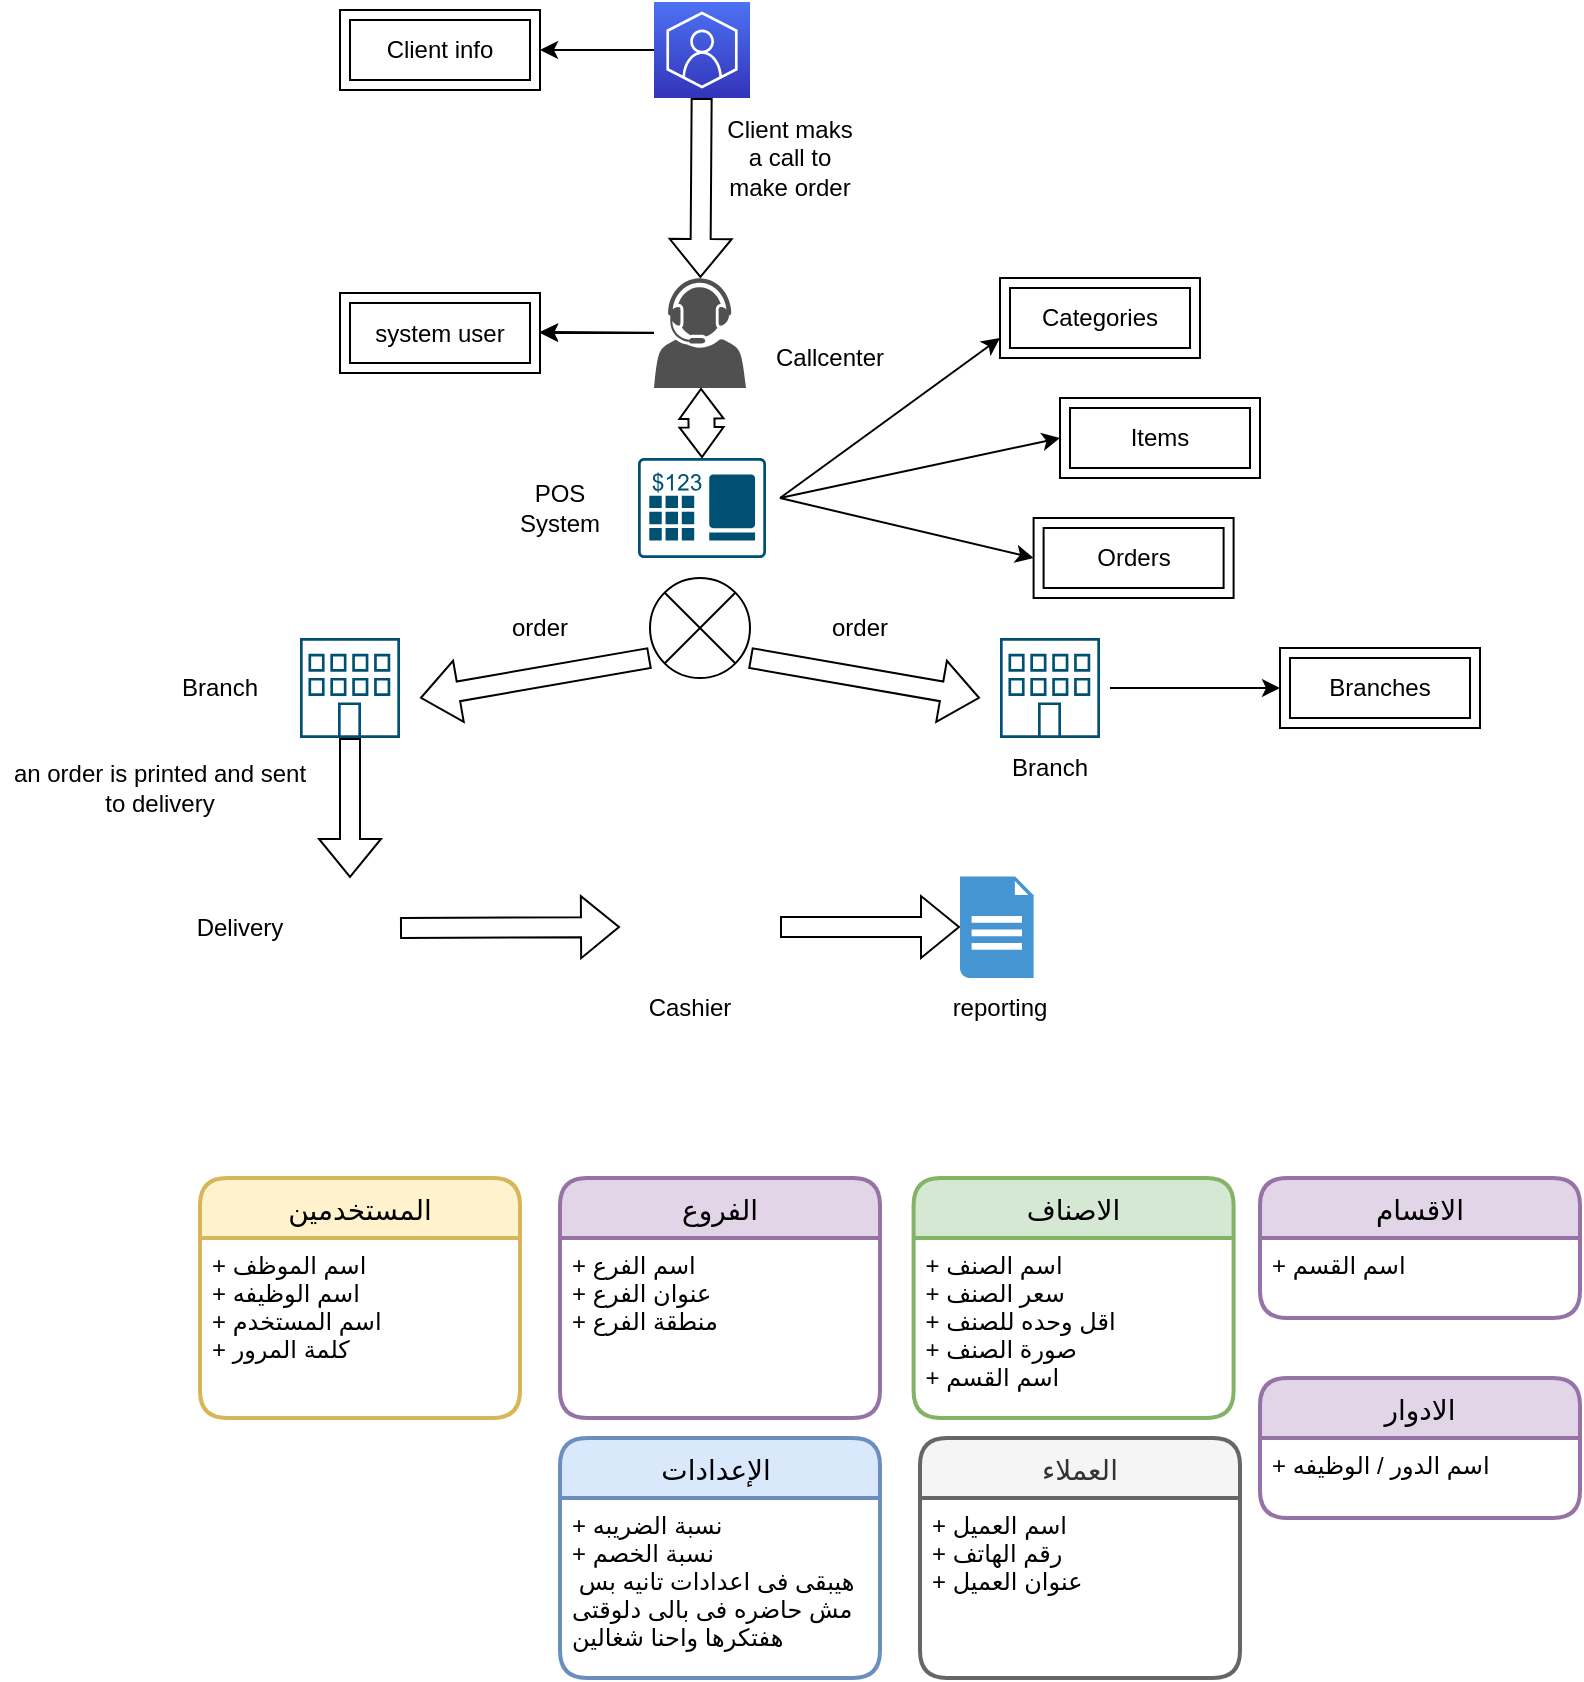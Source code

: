 <mxfile version="20.8.10" type="device"><diagram id="g7dNafrdIeY37rl2NqON" name="Page-1"><mxGraphModel dx="1035" dy="549" grid="1" gridSize="10" guides="1" tooltips="1" connect="1" arrows="1" fold="1" page="1" pageScale="1" pageWidth="850" pageHeight="1100" background="none" math="0" shadow="0"><root><mxCell id="0"/><mxCell id="1" parent="0"/><mxCell id="-C2CXvurv2HqR2uPDhij-2" value="" style="shape=flexArrow;endArrow=classic;html=1;rounded=0;startArrow=none;" parent="1" source="-C2CXvurv2HqR2uPDhij-1" target="-C2CXvurv2HqR2uPDhij-4" edge="1"><mxGeometry width="50" height="50" relative="1" as="geometry"><mxPoint x="400.5" y="68" as="sourcePoint"/><mxPoint x="400.5" y="188" as="targetPoint"/></mxGeometry></mxCell><mxCell id="-C2CXvurv2HqR2uPDhij-3" value="Client maks a call to make order&lt;br&gt;" style="text;html=1;strokeColor=none;fillColor=none;align=center;verticalAlign=middle;whiteSpace=wrap;rounded=0;" parent="1" vertex="1"><mxGeometry x="410" y="80" width="70" height="60" as="geometry"/></mxCell><mxCell id="O36IUd-KXH0peIyH2Zuj-9" value="" style="edgeStyle=orthogonalEdgeStyle;rounded=0;orthogonalLoop=1;jettySize=auto;html=1;" parent="1" source="-C2CXvurv2HqR2uPDhij-4" target="O36IUd-KXH0peIyH2Zuj-7" edge="1"><mxGeometry relative="1" as="geometry"/></mxCell><mxCell id="-C2CXvurv2HqR2uPDhij-4" value="" style="pointerEvents=1;shadow=0;dashed=0;html=1;strokeColor=none;fillColor=#505050;labelPosition=center;verticalLabelPosition=bottom;verticalAlign=top;outlineConnect=0;align=center;shape=mxgraph.office.users.call_center_agent;" parent="1" vertex="1"><mxGeometry x="377" y="170" width="46" height="55" as="geometry"/></mxCell><mxCell id="-C2CXvurv2HqR2uPDhij-6" value="" style="points=[[0.015,0.015,0],[0.985,0.015,0],[0.985,0.985,0],[0.015,0.985,0],[0.25,0,0],[0.5,0,0],[0.75,0,0],[1,0.25,0],[1,0.5,0],[1,0.75,0],[0.75,1,0],[0.5,1,0],[0.25,1,0],[0,0.75,0],[0,0.5,0],[0,0.25,0]];verticalLabelPosition=bottom;html=1;verticalAlign=top;aspect=fixed;align=center;pointerEvents=1;shape=mxgraph.cisco19.pos;fillColor=#005073;strokeColor=none;" parent="1" vertex="1"><mxGeometry x="369" y="260" width="64" height="50" as="geometry"/></mxCell><mxCell id="-C2CXvurv2HqR2uPDhij-7" value="" style="shape=flexArrow;endArrow=classic;startArrow=classic;html=1;rounded=0;startWidth=8;startSize=4.62;endWidth=8;endSize=4.62;width=13;" parent="1" edge="1"><mxGeometry width="100" height="100" relative="1" as="geometry"><mxPoint x="401" y="260" as="sourcePoint"/><mxPoint x="400.5" y="225" as="targetPoint"/></mxGeometry></mxCell><mxCell id="-C2CXvurv2HqR2uPDhij-8" value="POS System" style="text;html=1;strokeColor=none;fillColor=none;align=center;verticalAlign=middle;whiteSpace=wrap;rounded=0;" parent="1" vertex="1"><mxGeometry x="300" y="270" width="60" height="30" as="geometry"/></mxCell><mxCell id="-C2CXvurv2HqR2uPDhij-9" value="Callcenter" style="text;html=1;strokeColor=none;fillColor=none;align=center;verticalAlign=middle;whiteSpace=wrap;rounded=0;" parent="1" vertex="1"><mxGeometry x="420" y="195" width="90" height="30" as="geometry"/></mxCell><mxCell id="-C2CXvurv2HqR2uPDhij-10" value="" style="points=[[0,0,0],[0.25,0,0],[0.5,0,0],[0.75,0,0],[1,0,0],[1,0.25,0],[1,0.5,0],[1,0.75,0],[1,1,0],[0.75,1,0],[0.5,1,0],[0.25,1,0],[0,1,0],[0,0.75,0],[0,0.5,0],[0,0.25,0]];verticalLabelPosition=bottom;html=1;verticalAlign=top;aspect=fixed;align=center;pointerEvents=1;shape=mxgraph.cisco19.branch;fillColor=#005073;strokeColor=none;" parent="1" vertex="1"><mxGeometry x="200" y="350" width="50" height="50" as="geometry"/></mxCell><mxCell id="-C2CXvurv2HqR2uPDhij-12" value="" style="points=[[0,0,0],[0.25,0,0],[0.5,0,0],[0.75,0,0],[1,0,0],[1,0.25,0],[1,0.5,0],[1,0.75,0],[1,1,0],[0.75,1,0],[0.5,1,0],[0.25,1,0],[0,1,0],[0,0.75,0],[0,0.5,0],[0,0.25,0]];verticalLabelPosition=bottom;html=1;verticalAlign=top;aspect=fixed;align=center;pointerEvents=1;shape=mxgraph.cisco19.branch;fillColor=#005073;strokeColor=none;" parent="1" vertex="1"><mxGeometry x="550" y="350" width="50" height="50" as="geometry"/></mxCell><mxCell id="-C2CXvurv2HqR2uPDhij-13" value="" style="shape=flexArrow;endArrow=none;html=1;rounded=0;" parent="1" target="-C2CXvurv2HqR2uPDhij-1" edge="1"><mxGeometry width="50" height="50" relative="1" as="geometry"><mxPoint x="400.5" y="68" as="sourcePoint"/><mxPoint x="400.5" y="188" as="targetPoint"/></mxGeometry></mxCell><mxCell id="-C2CXvurv2HqR2uPDhij-1" value="" style="points=[[0,0,0],[0.25,0,0],[0.5,0,0],[0.75,0,0],[1,0,0],[0,1,0],[0.25,1,0],[0.5,1,0],[0.75,1,0],[1,1,0],[0,0.25,0],[0,0.5,0],[0,0.75,0],[1,0.25,0],[1,0.5,0],[1,0.75,0]];outlineConnect=0;fontColor=#232F3E;gradientColor=#4D72F3;gradientDirection=north;fillColor=#3334B9;strokeColor=#ffffff;dashed=0;verticalLabelPosition=bottom;verticalAlign=top;align=center;html=1;fontSize=12;fontStyle=0;aspect=fixed;shape=mxgraph.aws4.resourceIcon;resIcon=mxgraph.aws4.customer_enablement;" parent="1" vertex="1"><mxGeometry x="377" y="32" width="48" height="48" as="geometry"/></mxCell><mxCell id="-C2CXvurv2HqR2uPDhij-15" value="" style="shape=sumEllipse;perimeter=ellipsePerimeter;whiteSpace=wrap;html=1;backgroundOutline=1;" parent="1" vertex="1"><mxGeometry x="375" y="320" width="50" height="50" as="geometry"/></mxCell><mxCell id="-C2CXvurv2HqR2uPDhij-20" value="" style="shape=flexArrow;endArrow=classic;html=1;rounded=0;" parent="1" edge="1"><mxGeometry width="50" height="50" relative="1" as="geometry"><mxPoint x="375" y="360" as="sourcePoint"/><mxPoint x="260" y="380" as="targetPoint"/></mxGeometry></mxCell><mxCell id="-C2CXvurv2HqR2uPDhij-21" value="" style="shape=flexArrow;endArrow=classic;html=1;rounded=0;" parent="1" edge="1"><mxGeometry width="50" height="50" relative="1" as="geometry"><mxPoint x="425" y="360" as="sourcePoint"/><mxPoint x="540" y="380" as="targetPoint"/></mxGeometry></mxCell><mxCell id="-C2CXvurv2HqR2uPDhij-22" value="order&lt;br&gt;" style="text;html=1;strokeColor=none;fillColor=none;align=center;verticalAlign=middle;whiteSpace=wrap;rounded=0;" parent="1" vertex="1"><mxGeometry x="290" y="330" width="60" height="30" as="geometry"/></mxCell><mxCell id="-C2CXvurv2HqR2uPDhij-23" value="order&lt;br&gt;" style="text;html=1;strokeColor=none;fillColor=none;align=center;verticalAlign=middle;whiteSpace=wrap;rounded=0;" parent="1" vertex="1"><mxGeometry x="450" y="330" width="60" height="30" as="geometry"/></mxCell><mxCell id="O36IUd-KXH0peIyH2Zuj-1" value="Branch" style="text;html=1;strokeColor=none;fillColor=none;align=center;verticalAlign=middle;whiteSpace=wrap;rounded=0;" parent="1" vertex="1"><mxGeometry x="545" y="400" width="60" height="30" as="geometry"/></mxCell><mxCell id="O36IUd-KXH0peIyH2Zuj-2" value="Branch" style="text;html=1;strokeColor=none;fillColor=none;align=center;verticalAlign=middle;whiteSpace=wrap;rounded=0;" parent="1" vertex="1"><mxGeometry x="130" y="360" width="60" height="30" as="geometry"/></mxCell><mxCell id="O36IUd-KXH0peIyH2Zuj-3" value="" style="endArrow=classic;html=1;rounded=0;exitX=0;exitY=0.5;exitDx=0;exitDy=0;exitPerimeter=0;" parent="1" source="-C2CXvurv2HqR2uPDhij-1" edge="1"><mxGeometry width="50" height="50" relative="1" as="geometry"><mxPoint x="270" y="100" as="sourcePoint"/><mxPoint x="320" y="56" as="targetPoint"/></mxGeometry></mxCell><mxCell id="O36IUd-KXH0peIyH2Zuj-6" value="Client info" style="shape=ext;margin=3;double=1;whiteSpace=wrap;html=1;align=center;" parent="1" vertex="1"><mxGeometry x="220" y="36" width="100" height="40" as="geometry"/></mxCell><mxCell id="O36IUd-KXH0peIyH2Zuj-7" value="system user" style="shape=ext;margin=3;double=1;whiteSpace=wrap;html=1;align=center;" parent="1" vertex="1"><mxGeometry x="220" y="177.5" width="100" height="40" as="geometry"/></mxCell><mxCell id="O36IUd-KXH0peIyH2Zuj-8" value="" style="endArrow=classic;html=1;rounded=0;" parent="1" source="-C2CXvurv2HqR2uPDhij-4" edge="1"><mxGeometry width="50" height="50" relative="1" as="geometry"><mxPoint x="377" y="197" as="sourcePoint"/><mxPoint x="320" y="197" as="targetPoint"/></mxGeometry></mxCell><mxCell id="O36IUd-KXH0peIyH2Zuj-10" value="" style="shape=flexArrow;endArrow=classic;html=1;rounded=0;exitX=0.5;exitY=1;exitDx=0;exitDy=0;exitPerimeter=0;" parent="1" source="-C2CXvurv2HqR2uPDhij-10" edge="1"><mxGeometry width="50" height="50" relative="1" as="geometry"><mxPoint x="220" y="480" as="sourcePoint"/><mxPoint x="225" y="470" as="targetPoint"/></mxGeometry></mxCell><mxCell id="O36IUd-KXH0peIyH2Zuj-11" value="" style="shape=image;html=1;verticalAlign=top;verticalLabelPosition=bottom;labelBackgroundColor=#ffffff;imageAspect=0;aspect=fixed;image=https://cdn0.iconfinder.com/data/icons/business-startup-10/50/21-128.png;" parent="1" vertex="1"><mxGeometry x="368" y="463" width="64" height="64" as="geometry"/></mxCell><mxCell id="O36IUd-KXH0peIyH2Zuj-12" value="" style="shape=image;html=1;verticalAlign=top;verticalLabelPosition=bottom;labelBackgroundColor=#ffffff;imageAspect=0;aspect=fixed;image=https://cdn4.iconfinder.com/data/icons/transportation-190/1000/travel_transport_delivery_moped_vespa_scooter_retro-128.png;" parent="1" vertex="1"><mxGeometry x="200" y="470" width="50" height="50" as="geometry"/></mxCell><mxCell id="O36IUd-KXH0peIyH2Zuj-13" value="Delivery" style="text;html=1;strokeColor=none;fillColor=none;align=center;verticalAlign=middle;whiteSpace=wrap;rounded=0;" parent="1" vertex="1"><mxGeometry x="140" y="480" width="60" height="30" as="geometry"/></mxCell><mxCell id="O36IUd-KXH0peIyH2Zuj-14" value="" style="shape=flexArrow;endArrow=classic;html=1;rounded=0;exitX=1;exitY=0.5;exitDx=0;exitDy=0;" parent="1" source="O36IUd-KXH0peIyH2Zuj-12" edge="1"><mxGeometry width="50" height="50" relative="1" as="geometry"><mxPoint x="260" y="494.5" as="sourcePoint"/><mxPoint x="360" y="494.5" as="targetPoint"/></mxGeometry></mxCell><mxCell id="O36IUd-KXH0peIyH2Zuj-17" value="Cashier" style="text;html=1;strokeColor=none;fillColor=none;align=center;verticalAlign=middle;whiteSpace=wrap;rounded=0;" parent="1" vertex="1"><mxGeometry x="365" y="520" width="60" height="30" as="geometry"/></mxCell><mxCell id="O36IUd-KXH0peIyH2Zuj-18" value="an order is printed and sent to delivery" style="text;html=1;strokeColor=none;fillColor=none;align=center;verticalAlign=middle;whiteSpace=wrap;rounded=0;" parent="1" vertex="1"><mxGeometry x="50" y="410" width="160" height="30" as="geometry"/></mxCell><mxCell id="O36IUd-KXH0peIyH2Zuj-19" value="" style="shape=flexArrow;endArrow=classic;html=1;rounded=0;" parent="1" edge="1"><mxGeometry width="50" height="50" relative="1" as="geometry"><mxPoint x="440" y="494.5" as="sourcePoint"/><mxPoint x="530" y="494.5" as="targetPoint"/></mxGeometry></mxCell><mxCell id="O36IUd-KXH0peIyH2Zuj-20" value="" style="shadow=0;dashed=0;html=1;strokeColor=none;fillColor=#4495D1;labelPosition=center;verticalLabelPosition=bottom;verticalAlign=top;align=center;outlineConnect=0;shape=mxgraph.veeam.2d.report;" parent="1" vertex="1"><mxGeometry x="530" y="469.2" width="36.8" height="50.8" as="geometry"/></mxCell><mxCell id="O36IUd-KXH0peIyH2Zuj-21" value="reporting" style="text;html=1;strokeColor=none;fillColor=none;align=center;verticalAlign=middle;whiteSpace=wrap;rounded=0;" parent="1" vertex="1"><mxGeometry x="520" y="520" width="60" height="30" as="geometry"/></mxCell><mxCell id="O36IUd-KXH0peIyH2Zuj-22" value="" style="endArrow=classic;html=1;rounded=0;" parent="1" edge="1"><mxGeometry width="50" height="50" relative="1" as="geometry"><mxPoint x="440" y="280" as="sourcePoint"/><mxPoint x="550" y="200" as="targetPoint"/></mxGeometry></mxCell><mxCell id="O36IUd-KXH0peIyH2Zuj-23" value="" style="endArrow=classic;html=1;rounded=0;entryX=0;entryY=0.5;entryDx=0;entryDy=0;" parent="1" target="O36IUd-KXH0peIyH2Zuj-25" edge="1"><mxGeometry width="50" height="50" relative="1" as="geometry"><mxPoint x="440" y="280" as="sourcePoint"/><mxPoint x="580" y="260" as="targetPoint"/></mxGeometry></mxCell><mxCell id="O36IUd-KXH0peIyH2Zuj-24" value="Categories" style="shape=ext;margin=3;double=1;whiteSpace=wrap;html=1;align=center;" parent="1" vertex="1"><mxGeometry x="550" y="170" width="100" height="40" as="geometry"/></mxCell><mxCell id="O36IUd-KXH0peIyH2Zuj-25" value="Items" style="shape=ext;margin=3;double=1;whiteSpace=wrap;html=1;align=center;" parent="1" vertex="1"><mxGeometry x="580" y="230" width="100" height="40" as="geometry"/></mxCell><mxCell id="O36IUd-KXH0peIyH2Zuj-26" value="Branches" style="shape=ext;margin=3;double=1;whiteSpace=wrap;html=1;align=center;" parent="1" vertex="1"><mxGeometry x="690" y="355" width="100" height="40" as="geometry"/></mxCell><mxCell id="O36IUd-KXH0peIyH2Zuj-27" value="" style="endArrow=classic;html=1;rounded=0;entryX=0;entryY=0.5;entryDx=0;entryDy=0;" parent="1" target="O36IUd-KXH0peIyH2Zuj-26" edge="1"><mxGeometry width="50" height="50" relative="1" as="geometry"><mxPoint x="605" y="375" as="sourcePoint"/><mxPoint x="655" y="330" as="targetPoint"/></mxGeometry></mxCell><mxCell id="O36IUd-KXH0peIyH2Zuj-28" value="" style="endArrow=classic;html=1;rounded=0;entryX=0;entryY=0.5;entryDx=0;entryDy=0;" parent="1" target="O36IUd-KXH0peIyH2Zuj-29" edge="1"><mxGeometry width="50" height="50" relative="1" as="geometry"><mxPoint x="440" y="280" as="sourcePoint"/><mxPoint x="570" y="310" as="targetPoint"/></mxGeometry></mxCell><mxCell id="O36IUd-KXH0peIyH2Zuj-29" value="Orders" style="shape=ext;margin=3;double=1;whiteSpace=wrap;html=1;align=center;" parent="1" vertex="1"><mxGeometry x="566.8" y="290" width="100" height="40" as="geometry"/></mxCell><mxCell id="7R4cdIWmDkc0pc2SRaUw-1" value="الاقسام" style="swimlane;childLayout=stackLayout;horizontal=1;startSize=30;horizontalStack=0;rounded=1;fontSize=14;fontStyle=0;strokeWidth=2;resizeParent=0;resizeLast=1;shadow=0;dashed=0;align=center;fillColor=#e1d5e7;strokeColor=#9673a6;" vertex="1" parent="1"><mxGeometry x="680" y="620" width="160" height="70" as="geometry"/></mxCell><mxCell id="7R4cdIWmDkc0pc2SRaUw-2" value="+ اسم القسم&#10;" style="align=left;strokeColor=none;fillColor=none;spacingLeft=4;fontSize=12;verticalAlign=top;resizable=0;rotatable=0;part=1;" vertex="1" parent="7R4cdIWmDkc0pc2SRaUw-1"><mxGeometry y="30" width="160" height="40" as="geometry"/></mxCell><mxCell id="7R4cdIWmDkc0pc2SRaUw-3" value="الاصناف" style="swimlane;childLayout=stackLayout;horizontal=1;startSize=30;horizontalStack=0;rounded=1;fontSize=14;fontStyle=0;strokeWidth=2;resizeParent=0;resizeLast=1;shadow=0;dashed=0;align=center;fillColor=#d5e8d4;strokeColor=#82b366;" vertex="1" parent="1"><mxGeometry x="506.8" y="620" width="160" height="120" as="geometry"/></mxCell><mxCell id="7R4cdIWmDkc0pc2SRaUw-4" value="+ اسم الصنف&#10;+ سعر الصنف&#10;+ اقل وحده للصنف&#10;+ صورة الصنف&#10;+ اسم القسم " style="align=left;strokeColor=none;fillColor=none;spacingLeft=4;fontSize=12;verticalAlign=top;resizable=0;rotatable=0;part=1;" vertex="1" parent="7R4cdIWmDkc0pc2SRaUw-3"><mxGeometry y="30" width="160" height="90" as="geometry"/></mxCell><mxCell id="7R4cdIWmDkc0pc2SRaUw-5" value="الفروع" style="swimlane;childLayout=stackLayout;horizontal=1;startSize=30;horizontalStack=0;rounded=1;fontSize=14;fontStyle=0;strokeWidth=2;resizeParent=0;resizeLast=1;shadow=0;dashed=0;align=center;fillColor=#e1d5e7;strokeColor=#9673a6;" vertex="1" parent="1"><mxGeometry x="330" y="620" width="160" height="120" as="geometry"/></mxCell><mxCell id="7R4cdIWmDkc0pc2SRaUw-6" value="+ اسم الفرع&#10;+ عنوان الفرع&#10;+ منطقة الفرع" style="align=left;strokeColor=none;fillColor=none;spacingLeft=4;fontSize=12;verticalAlign=top;resizable=0;rotatable=0;part=1;" vertex="1" parent="7R4cdIWmDkc0pc2SRaUw-5"><mxGeometry y="30" width="160" height="90" as="geometry"/></mxCell><mxCell id="7R4cdIWmDkc0pc2SRaUw-7" value="المستخدمين" style="swimlane;childLayout=stackLayout;horizontal=1;startSize=30;horizontalStack=0;rounded=1;fontSize=14;fontStyle=0;strokeWidth=2;resizeParent=0;resizeLast=1;shadow=0;dashed=0;align=center;fillColor=#fff2cc;strokeColor=#d6b656;" vertex="1" parent="1"><mxGeometry x="150" y="620" width="160" height="120" as="geometry"/></mxCell><mxCell id="7R4cdIWmDkc0pc2SRaUw-8" value="+ اسم الموظف&#10;+ اسم الوظيفه&#10;+ اسم المستخدم&#10;+ كلمة المرور" style="align=left;strokeColor=none;fillColor=none;spacingLeft=4;fontSize=12;verticalAlign=top;resizable=0;rotatable=0;part=1;" vertex="1" parent="7R4cdIWmDkc0pc2SRaUw-7"><mxGeometry y="30" width="160" height="90" as="geometry"/></mxCell><mxCell id="7R4cdIWmDkc0pc2SRaUw-9" value="العملاء" style="swimlane;childLayout=stackLayout;horizontal=1;startSize=30;horizontalStack=0;rounded=1;fontSize=14;fontStyle=0;strokeWidth=2;resizeParent=0;resizeLast=1;shadow=0;dashed=0;align=center;fillColor=#f5f5f5;fontColor=#333333;strokeColor=#666666;" vertex="1" parent="1"><mxGeometry x="510" y="750" width="160" height="120" as="geometry"/></mxCell><mxCell id="7R4cdIWmDkc0pc2SRaUw-10" value="+ اسم العميل&#10;+ رقم الهاتف&#10;+ عنوان العميل" style="align=left;strokeColor=none;fillColor=none;spacingLeft=4;fontSize=12;verticalAlign=top;resizable=0;rotatable=0;part=1;" vertex="1" parent="7R4cdIWmDkc0pc2SRaUw-9"><mxGeometry y="30" width="160" height="90" as="geometry"/></mxCell><mxCell id="7R4cdIWmDkc0pc2SRaUw-11" value="الادوار" style="swimlane;childLayout=stackLayout;horizontal=1;startSize=30;horizontalStack=0;rounded=1;fontSize=14;fontStyle=0;strokeWidth=2;resizeParent=0;resizeLast=1;shadow=0;dashed=0;align=center;fillColor=#e1d5e7;strokeColor=#9673a6;" vertex="1" parent="1"><mxGeometry x="680" y="720" width="160" height="70" as="geometry"/></mxCell><mxCell id="7R4cdIWmDkc0pc2SRaUw-12" value="+ اسم الدور / الوظيفه" style="align=left;strokeColor=none;fillColor=none;spacingLeft=4;fontSize=12;verticalAlign=top;resizable=0;rotatable=0;part=1;" vertex="1" parent="7R4cdIWmDkc0pc2SRaUw-11"><mxGeometry y="30" width="160" height="40" as="geometry"/></mxCell><mxCell id="7R4cdIWmDkc0pc2SRaUw-13" value="الإعدادات " style="swimlane;childLayout=stackLayout;horizontal=1;startSize=30;horizontalStack=0;rounded=1;fontSize=14;fontStyle=0;strokeWidth=2;resizeParent=0;resizeLast=1;shadow=0;dashed=0;align=center;fillColor=#dae8fc;strokeColor=#6c8ebf;" vertex="1" parent="1"><mxGeometry x="330" y="750" width="160" height="120" as="geometry"/></mxCell><mxCell id="7R4cdIWmDkc0pc2SRaUw-14" value="+ نسبة الضريبه&#10;+ نسبة الخصم&#10; هيبقى فى اعدادات تانيه بس &#10;مش حاضره فى بالى دلوقتى&#10;هفتكرها واحنا شغالين" style="align=left;strokeColor=none;fillColor=none;spacingLeft=4;fontSize=12;verticalAlign=top;resizable=0;rotatable=0;part=1;" vertex="1" parent="7R4cdIWmDkc0pc2SRaUw-13"><mxGeometry y="30" width="160" height="90" as="geometry"/></mxCell></root></mxGraphModel></diagram></mxfile>